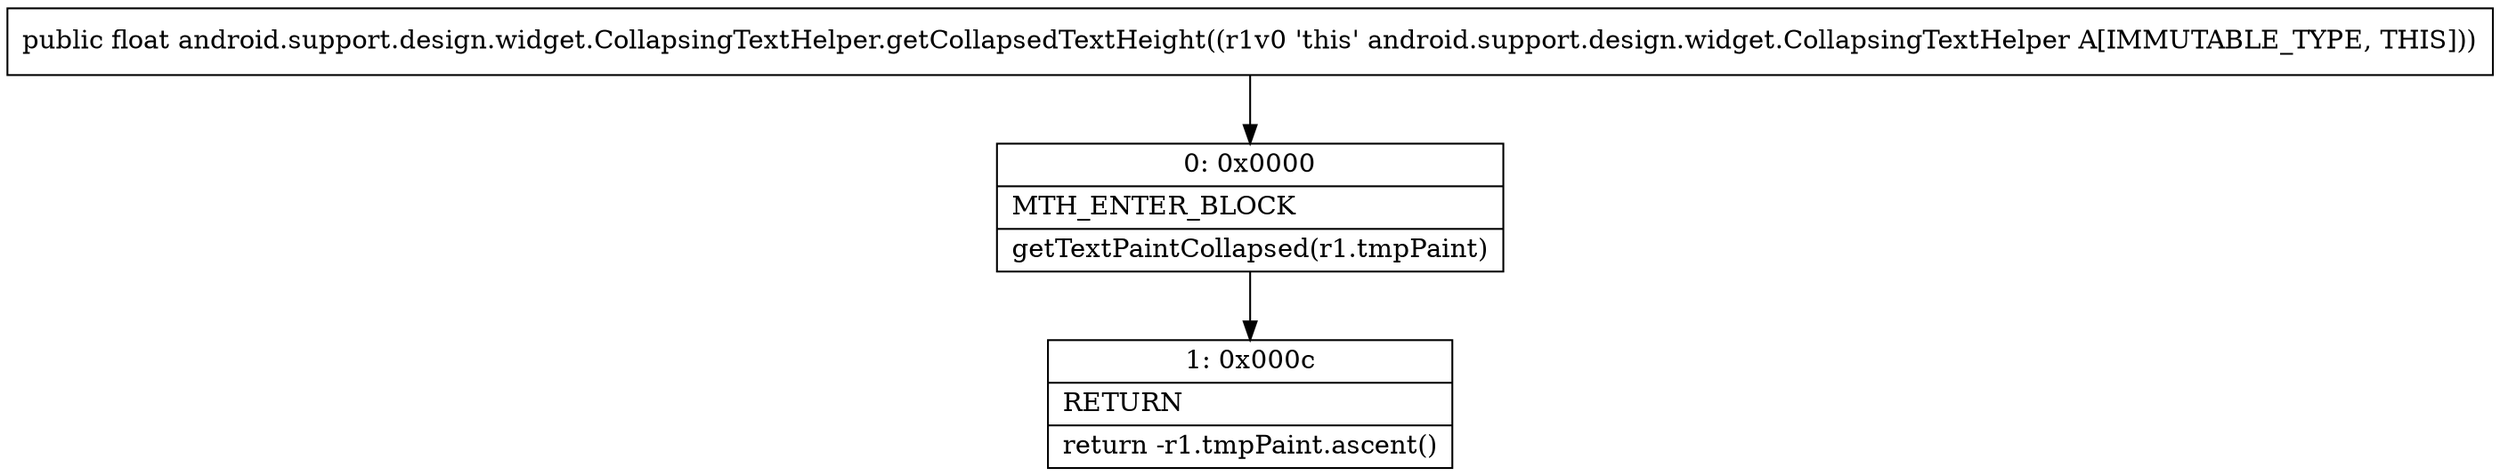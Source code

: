 digraph "CFG forandroid.support.design.widget.CollapsingTextHelper.getCollapsedTextHeight()F" {
Node_0 [shape=record,label="{0\:\ 0x0000|MTH_ENTER_BLOCK\l|getTextPaintCollapsed(r1.tmpPaint)\l}"];
Node_1 [shape=record,label="{1\:\ 0x000c|RETURN\l|return \-r1.tmpPaint.ascent()\l}"];
MethodNode[shape=record,label="{public float android.support.design.widget.CollapsingTextHelper.getCollapsedTextHeight((r1v0 'this' android.support.design.widget.CollapsingTextHelper A[IMMUTABLE_TYPE, THIS])) }"];
MethodNode -> Node_0;
Node_0 -> Node_1;
}

